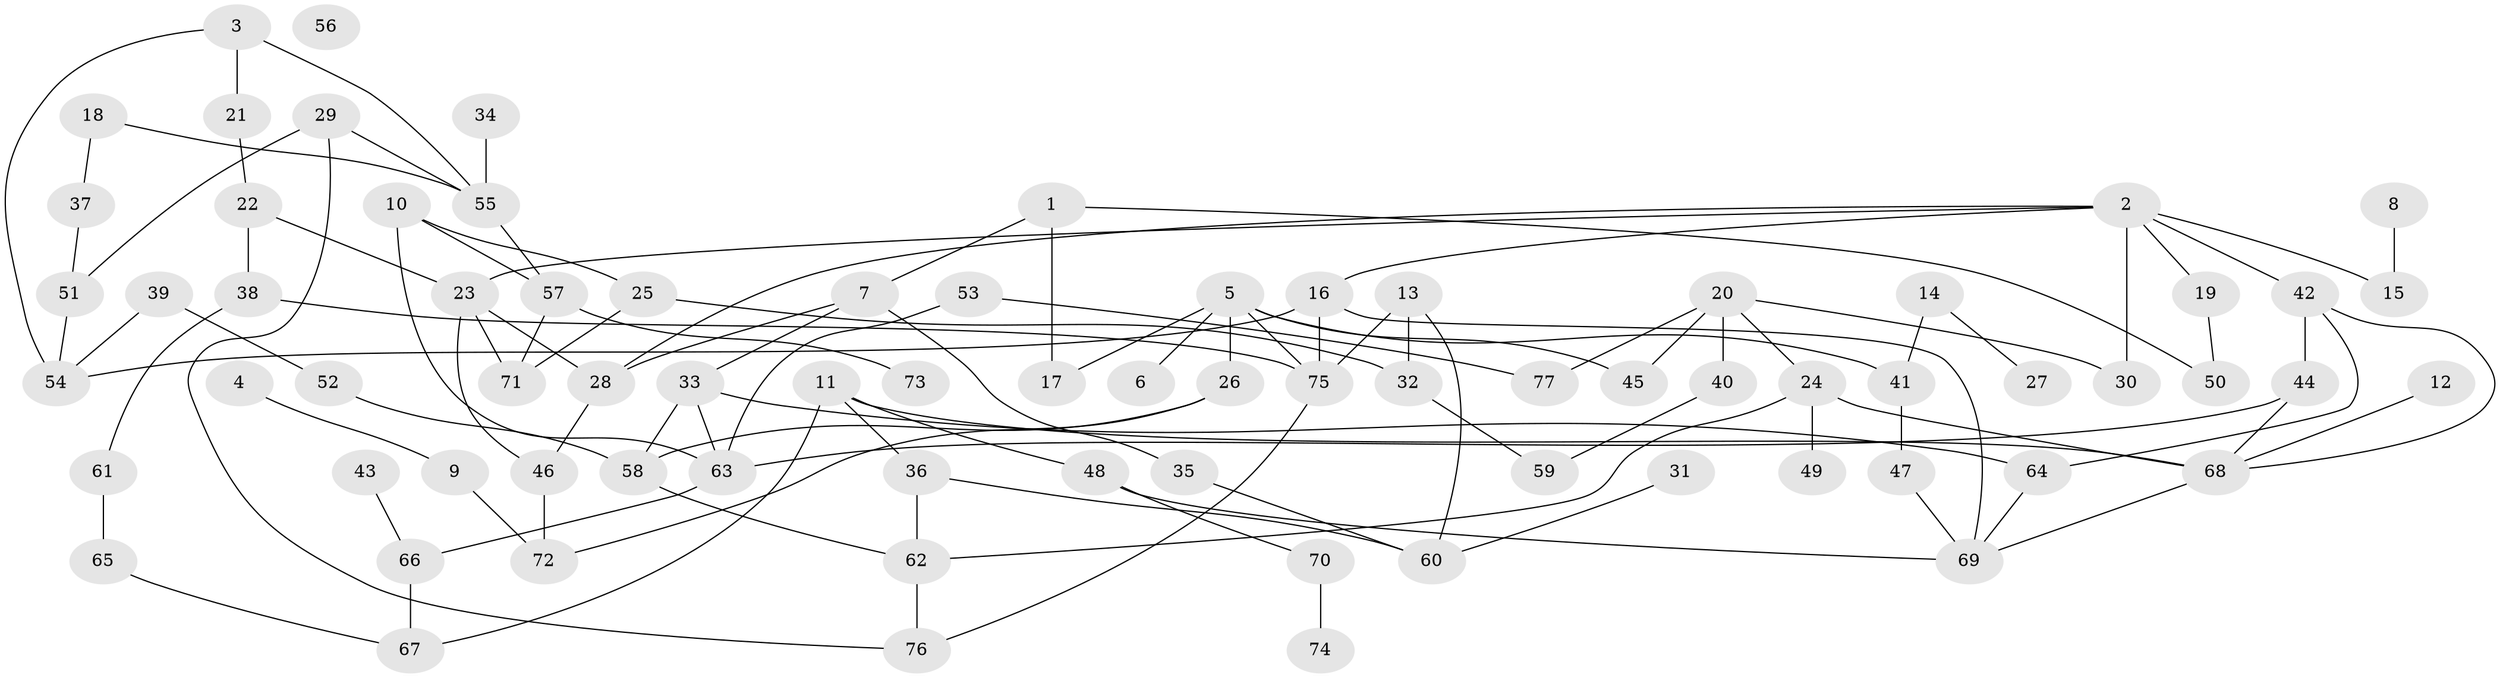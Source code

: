 // coarse degree distribution, {6: 0.06666666666666667, 12: 0.03333333333333333, 5: 0.1, 1: 0.2, 8: 0.03333333333333333, 4: 0.16666666666666666, 7: 0.06666666666666667, 3: 0.23333333333333334, 2: 0.06666666666666667, 0: 0.03333333333333333}
// Generated by graph-tools (version 1.1) at 2025/16/03/04/25 18:16:43]
// undirected, 77 vertices, 109 edges
graph export_dot {
graph [start="1"]
  node [color=gray90,style=filled];
  1;
  2;
  3;
  4;
  5;
  6;
  7;
  8;
  9;
  10;
  11;
  12;
  13;
  14;
  15;
  16;
  17;
  18;
  19;
  20;
  21;
  22;
  23;
  24;
  25;
  26;
  27;
  28;
  29;
  30;
  31;
  32;
  33;
  34;
  35;
  36;
  37;
  38;
  39;
  40;
  41;
  42;
  43;
  44;
  45;
  46;
  47;
  48;
  49;
  50;
  51;
  52;
  53;
  54;
  55;
  56;
  57;
  58;
  59;
  60;
  61;
  62;
  63;
  64;
  65;
  66;
  67;
  68;
  69;
  70;
  71;
  72;
  73;
  74;
  75;
  76;
  77;
  1 -- 7;
  1 -- 17;
  1 -- 50;
  2 -- 15;
  2 -- 16;
  2 -- 19;
  2 -- 23;
  2 -- 28;
  2 -- 30;
  2 -- 42;
  3 -- 21;
  3 -- 54;
  3 -- 55;
  4 -- 9;
  5 -- 6;
  5 -- 17;
  5 -- 26;
  5 -- 41;
  5 -- 45;
  5 -- 75;
  7 -- 28;
  7 -- 33;
  7 -- 35;
  8 -- 15;
  9 -- 72;
  10 -- 25;
  10 -- 57;
  10 -- 63;
  11 -- 36;
  11 -- 48;
  11 -- 67;
  11 -- 68;
  12 -- 68;
  13 -- 32;
  13 -- 60;
  13 -- 75;
  14 -- 27;
  14 -- 41;
  16 -- 54;
  16 -- 69;
  16 -- 75;
  18 -- 37;
  18 -- 55;
  19 -- 50;
  20 -- 24;
  20 -- 30;
  20 -- 40;
  20 -- 45;
  20 -- 77;
  21 -- 22;
  22 -- 23;
  22 -- 38;
  23 -- 28;
  23 -- 46;
  23 -- 71;
  24 -- 49;
  24 -- 62;
  24 -- 68;
  25 -- 32;
  25 -- 71;
  26 -- 58;
  26 -- 72;
  28 -- 46;
  29 -- 51;
  29 -- 55;
  29 -- 76;
  31 -- 60;
  32 -- 59;
  33 -- 58;
  33 -- 63;
  33 -- 64;
  34 -- 55;
  35 -- 60;
  36 -- 60;
  36 -- 62;
  37 -- 51;
  38 -- 61;
  38 -- 75;
  39 -- 52;
  39 -- 54;
  40 -- 59;
  41 -- 47;
  42 -- 44;
  42 -- 64;
  42 -- 68;
  43 -- 66;
  44 -- 63;
  44 -- 68;
  46 -- 72;
  47 -- 69;
  48 -- 69;
  48 -- 70;
  51 -- 54;
  52 -- 58;
  53 -- 63;
  53 -- 77;
  55 -- 57;
  57 -- 71;
  57 -- 73;
  58 -- 62;
  61 -- 65;
  62 -- 76;
  63 -- 66;
  64 -- 69;
  65 -- 67;
  66 -- 67;
  68 -- 69;
  70 -- 74;
  75 -- 76;
}
